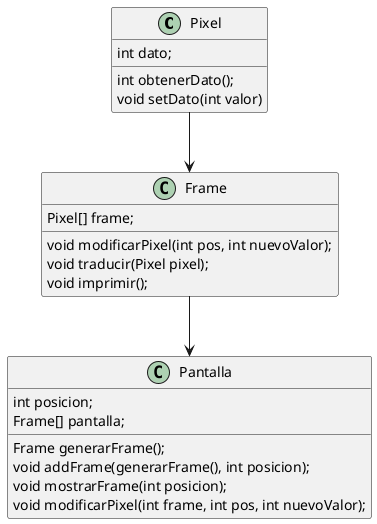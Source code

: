@startuml

class Pixel{
  int dato;
  int obtenerDato();
  void setDato(int valor)
}

class Frame{
  Pixel[] frame;
  void modificarPixel(int pos, int nuevoValor);
  void traducir(Pixel pixel);
  void imprimir();
}

class Pantalla{
  int posicion;
  Frame[] pantalla;
  Frame generarFrame();
  void addFrame(generarFrame(), int posicion);
  void mostrarFrame(int posicion);
  void modificarPixel(int frame, int pos, int nuevoValor);
}

Pixel --> Frame
Frame --> Pantalla
@enduml
